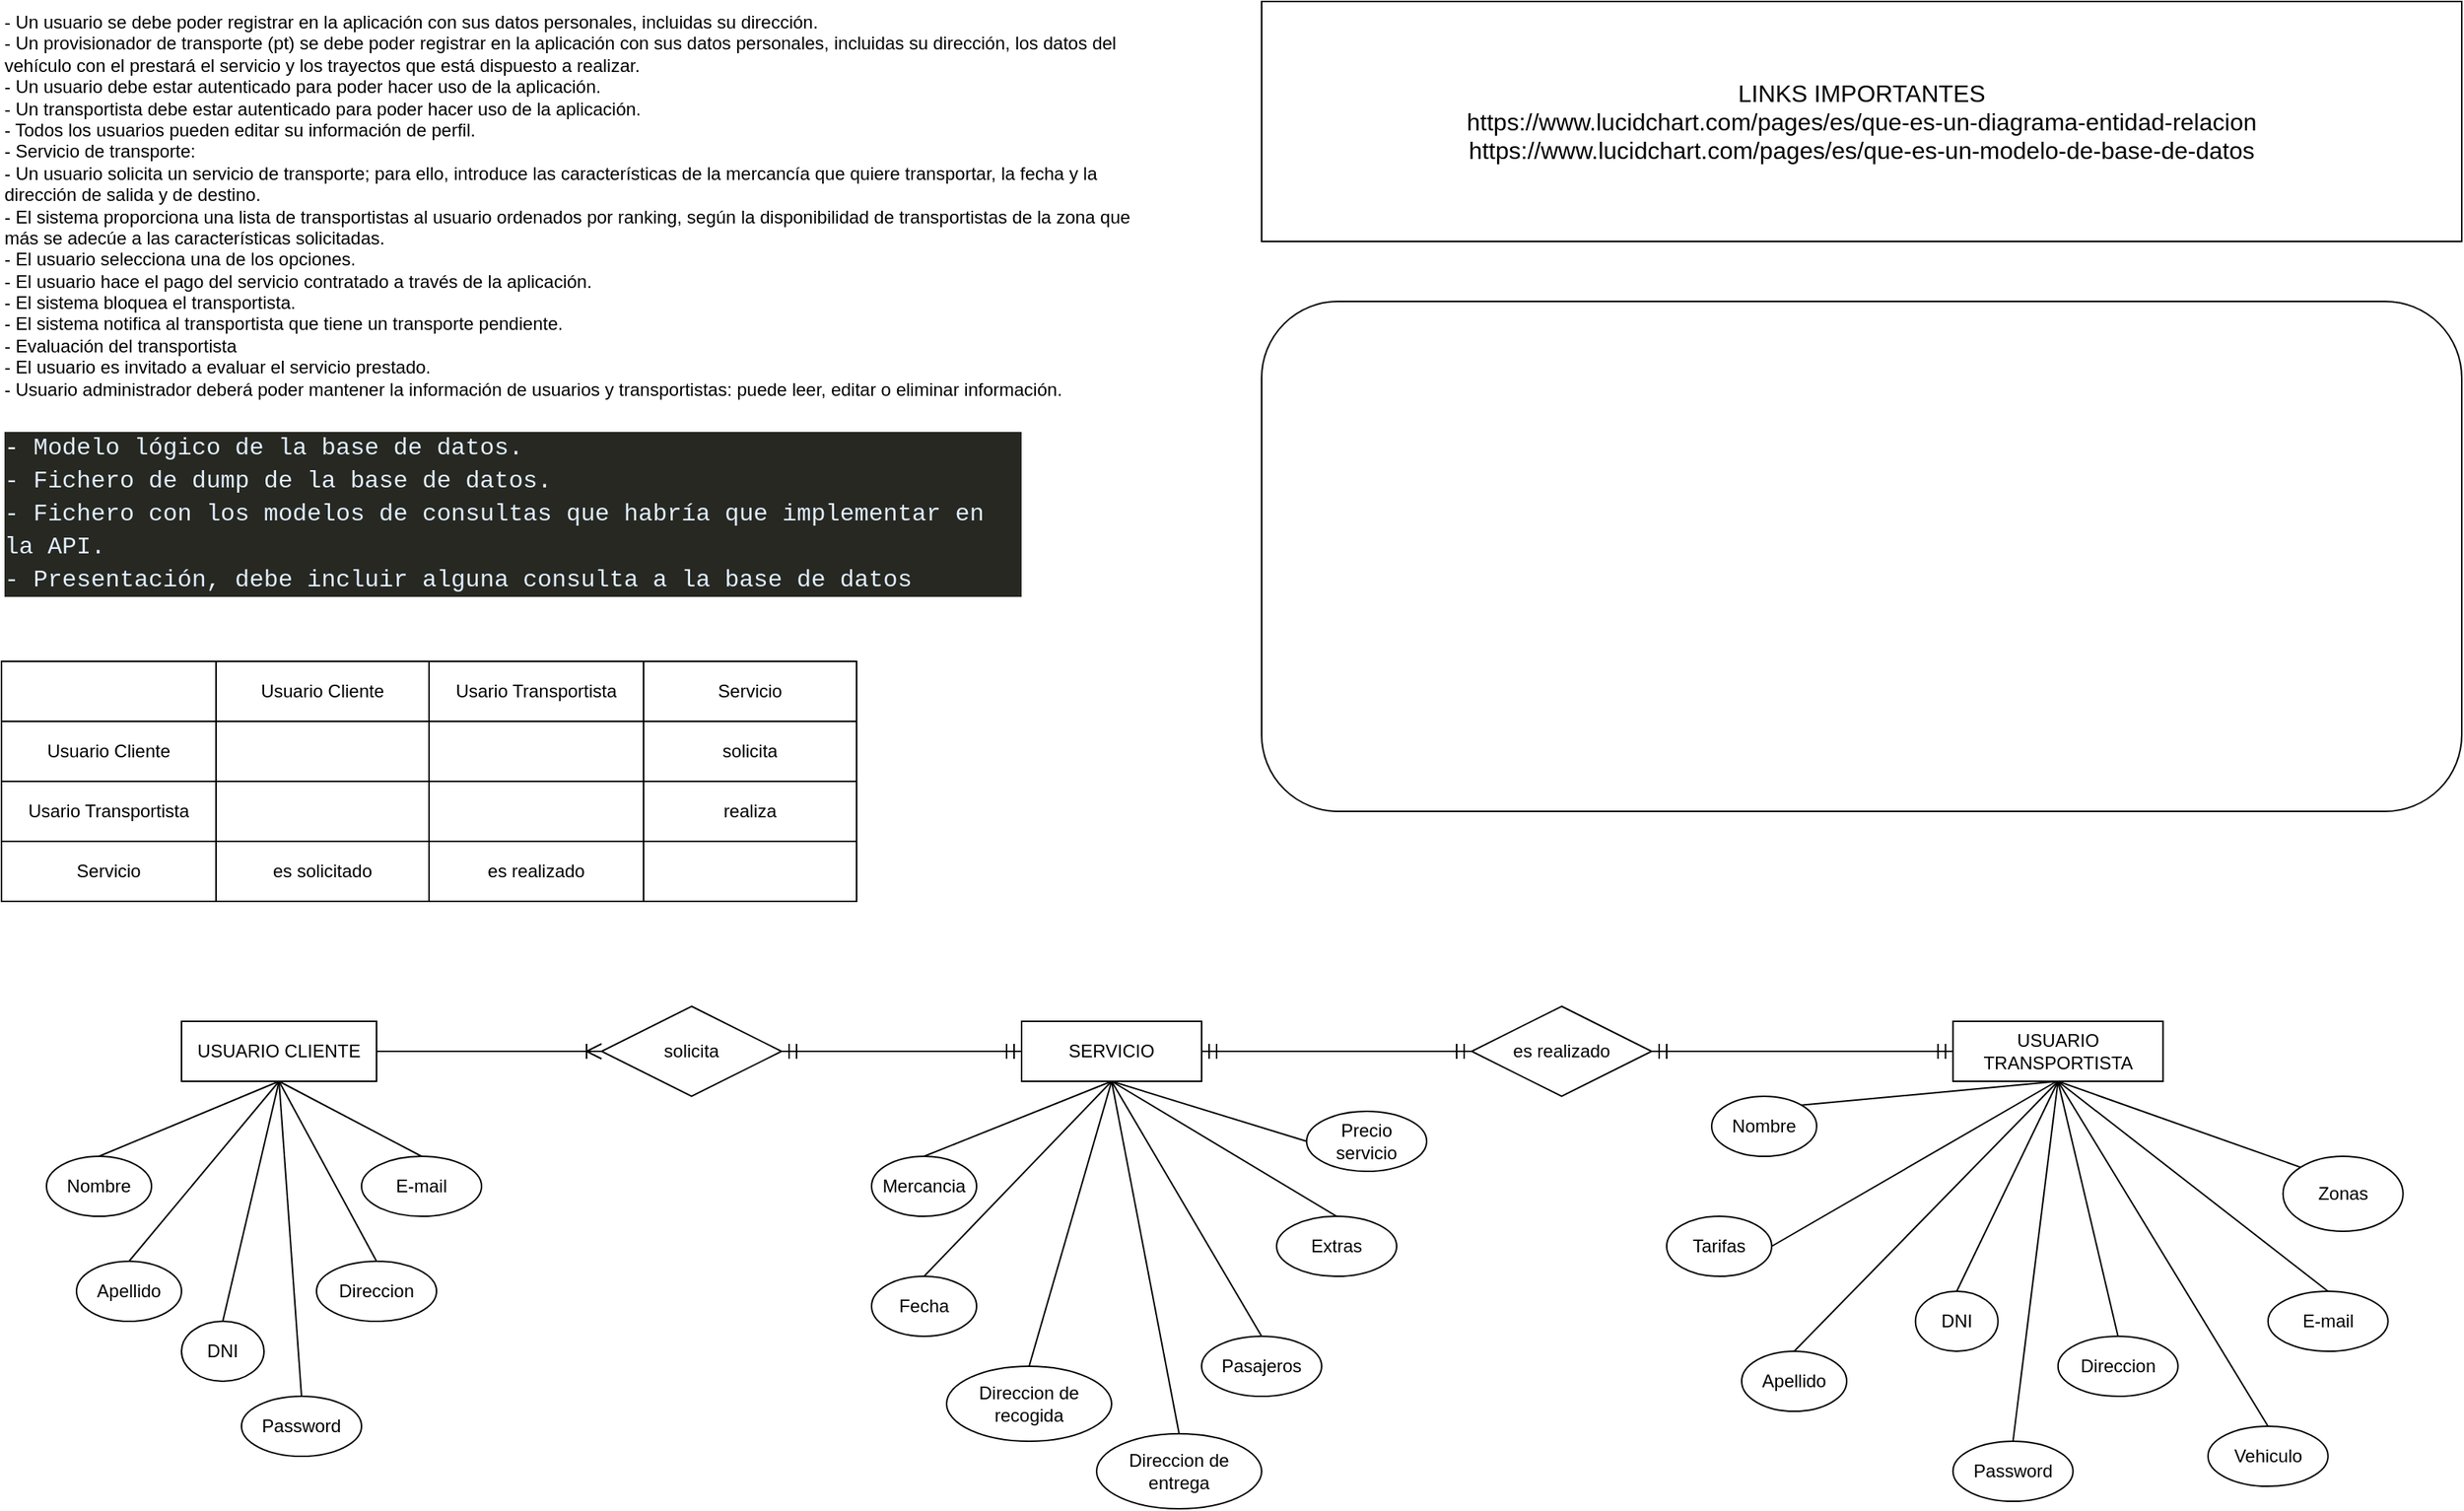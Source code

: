 <mxfile version="22.1.18" type="github">
  <diagram id="R2lEEEUBdFMjLlhIrx00" name="Page-1">
    <mxGraphModel dx="2060" dy="1155" grid="1" gridSize="10" guides="1" tooltips="1" connect="1" arrows="1" fold="1" page="1" pageScale="1" pageWidth="850" pageHeight="1100" math="0" shadow="0" extFonts="Permanent Marker^https://fonts.googleapis.com/css?family=Permanent+Marker">
      <root>
        <mxCell id="0" />
        <mxCell id="1" parent="0" />
        <mxCell id="XYO_S3u_A2tb_Ycb6_oL-1" value="- Un usuario se debe poder registrar en la aplicación con sus datos personales, incluidas su dirección. &#xa;- Un provisionador de transporte (pt) se debe poder registrar en la aplicación con sus datos personales, incluidas su dirección, los datos del vehículo con el prestará el servicio y los trayectos que está dispuesto a realizar. &#xa;- Un usuario debe estar autenticado para poder hacer uso de la aplicación. &#xa;- Un transportista debe estar autenticado para poder hacer uso de la aplicación. &#xa;- Todos los usuarios pueden editar su información de perfil. &#xa;- Servicio de transporte: &#xa;  - Un usuario solicita un servicio de transporte; para ello, introduce las características de la mercancía que quiere transportar, la fecha y la dirección de salida y de destino. &#xa;  - El sistema proporciona una lista de transportistas al usuario ordenados por ranking, según la disponibilidad de transportistas de la zona que más se adecúe a las características solicitadas. &#xa;  - El usuario selecciona una de los opciones. &#xa;  - El usuario hace el pago del servicio contratado a través de la aplicación. &#xa;  - El sistema bloquea el transportista. &#xa;  - El sistema notifica al transportista que tiene un transporte pendiente. &#xa;- Evaluación del transportista &#xa;  - El usuario es invitado a evaluar el servicio prestado. &#xa;- Usuario administrador deberá poder mantener la información de usuarios y transportistas: puede leer, editar o eliminar información." style="text;whiteSpace=wrap;html=1;" parent="1" vertex="1">
          <mxGeometry x="40" y="40" width="760" height="280" as="geometry" />
        </mxCell>
        <mxCell id="XYO_S3u_A2tb_Ycb6_oL-2" value="&lt;div style=&quot;color: rgb(255, 255, 255); background-color: rgb(39, 40, 34); font-family: Consolas, &amp;quot;Courier New&amp;quot;, monospace; font-weight: normal; font-size: 16px; line-height: 22px;&quot;&gt;&lt;div style=&quot;border-color: var(--border-color);&quot;&gt;-&lt;span style=&quot;border-color: var(--border-color);&quot;&gt;&amp;nbsp;&lt;/span&gt;&lt;span style=&quot;border-color: var(--border-color); color: rgb(225, 239, 255);&quot;&gt;Modelo lógico de la base de datos.&lt;/span&gt;&lt;/div&gt;&lt;div style=&quot;border-color: var(--border-color);&quot;&gt;&lt;span style=&quot;border-color: var(--border-color); color: rgb(225, 239, 255);&quot;&gt;-&lt;/span&gt;&lt;span style=&quot;border-color: var(--border-color);&quot;&gt;&amp;nbsp;&lt;/span&gt;&lt;span style=&quot;border-color: var(--border-color); color: rgb(225, 239, 255);&quot;&gt;Fichero de dump de la base de datos.&lt;/span&gt;&lt;/div&gt;&lt;div style=&quot;border-color: var(--border-color);&quot;&gt;&lt;span style=&quot;border-color: var(--border-color); color: rgb(225, 239, 255);&quot;&gt;-&lt;/span&gt;&lt;span style=&quot;border-color: var(--border-color);&quot;&gt;&amp;nbsp;&lt;/span&gt;&lt;span style=&quot;border-color: var(--border-color); color: rgb(225, 239, 255);&quot;&gt;Fichero con los modelos de consultas que habría que implementar en la API.&lt;/span&gt;&lt;/div&gt;&lt;div style=&quot;border-color: var(--border-color);&quot;&gt;&lt;span style=&quot;border-color: var(--border-color); color: rgb(225, 239, 255);&quot;&gt;-&lt;/span&gt;&lt;span style=&quot;border-color: var(--border-color);&quot;&gt;&amp;nbsp;&lt;/span&gt;&lt;span style=&quot;border-color: var(--border-color); color: rgb(225, 239, 255);&quot;&gt;Presentación, debe incluir alguna consulta a la base de datos&lt;/span&gt;&lt;/div&gt;&lt;/div&gt;" style="text;whiteSpace=wrap;html=1;" parent="1" vertex="1">
          <mxGeometry x="40" y="320" width="680" height="100" as="geometry" />
        </mxCell>
        <mxCell id="AyDjndvUcT2t_tg9O84d-157" value="" style="shape=table;startSize=0;container=1;collapsible=0;childLayout=tableLayout;" parent="1" vertex="1">
          <mxGeometry x="40" y="480" width="570" height="160" as="geometry" />
        </mxCell>
        <mxCell id="AyDjndvUcT2t_tg9O84d-158" value="" style="shape=tableRow;horizontal=0;startSize=0;swimlaneHead=0;swimlaneBody=0;strokeColor=inherit;top=0;left=0;bottom=0;right=0;collapsible=0;dropTarget=0;fillColor=none;points=[[0,0.5],[1,0.5]];portConstraint=eastwest;" parent="AyDjndvUcT2t_tg9O84d-157" vertex="1">
          <mxGeometry width="570" height="40" as="geometry" />
        </mxCell>
        <mxCell id="AyDjndvUcT2t_tg9O84d-159" value="" style="shape=partialRectangle;html=1;whiteSpace=wrap;connectable=0;strokeColor=inherit;overflow=hidden;fillColor=none;top=0;left=0;bottom=0;right=0;pointerEvents=1;" parent="AyDjndvUcT2t_tg9O84d-158" vertex="1">
          <mxGeometry width="143" height="40" as="geometry">
            <mxRectangle width="143" height="40" as="alternateBounds" />
          </mxGeometry>
        </mxCell>
        <mxCell id="AyDjndvUcT2t_tg9O84d-160" value="Usuario Cliente" style="shape=partialRectangle;html=1;whiteSpace=wrap;connectable=0;strokeColor=inherit;overflow=hidden;fillColor=none;top=0;left=0;bottom=0;right=0;pointerEvents=1;" parent="AyDjndvUcT2t_tg9O84d-158" vertex="1">
          <mxGeometry x="143" width="142" height="40" as="geometry">
            <mxRectangle width="142" height="40" as="alternateBounds" />
          </mxGeometry>
        </mxCell>
        <mxCell id="AyDjndvUcT2t_tg9O84d-161" value="Usario Transportista" style="shape=partialRectangle;html=1;whiteSpace=wrap;connectable=0;strokeColor=inherit;overflow=hidden;fillColor=none;top=0;left=0;bottom=0;right=0;pointerEvents=1;" parent="AyDjndvUcT2t_tg9O84d-158" vertex="1">
          <mxGeometry x="285" width="143" height="40" as="geometry">
            <mxRectangle width="143" height="40" as="alternateBounds" />
          </mxGeometry>
        </mxCell>
        <mxCell id="AyDjndvUcT2t_tg9O84d-162" value="Servicio" style="shape=partialRectangle;html=1;whiteSpace=wrap;connectable=0;strokeColor=inherit;overflow=hidden;fillColor=none;top=0;left=0;bottom=0;right=0;pointerEvents=1;" parent="AyDjndvUcT2t_tg9O84d-158" vertex="1">
          <mxGeometry x="428" width="142" height="40" as="geometry">
            <mxRectangle width="142" height="40" as="alternateBounds" />
          </mxGeometry>
        </mxCell>
        <mxCell id="AyDjndvUcT2t_tg9O84d-163" value="" style="shape=tableRow;horizontal=0;startSize=0;swimlaneHead=0;swimlaneBody=0;strokeColor=inherit;top=0;left=0;bottom=0;right=0;collapsible=0;dropTarget=0;fillColor=none;points=[[0,0.5],[1,0.5]];portConstraint=eastwest;" parent="AyDjndvUcT2t_tg9O84d-157" vertex="1">
          <mxGeometry y="40" width="570" height="40" as="geometry" />
        </mxCell>
        <mxCell id="AyDjndvUcT2t_tg9O84d-164" value="Usuario Cliente" style="shape=partialRectangle;html=1;whiteSpace=wrap;connectable=0;strokeColor=inherit;overflow=hidden;fillColor=none;top=0;left=0;bottom=0;right=0;pointerEvents=1;" parent="AyDjndvUcT2t_tg9O84d-163" vertex="1">
          <mxGeometry width="143" height="40" as="geometry">
            <mxRectangle width="143" height="40" as="alternateBounds" />
          </mxGeometry>
        </mxCell>
        <mxCell id="AyDjndvUcT2t_tg9O84d-165" value="" style="shape=partialRectangle;html=1;whiteSpace=wrap;connectable=0;strokeColor=inherit;overflow=hidden;fillColor=none;top=0;left=0;bottom=0;right=0;pointerEvents=1;" parent="AyDjndvUcT2t_tg9O84d-163" vertex="1">
          <mxGeometry x="143" width="142" height="40" as="geometry">
            <mxRectangle width="142" height="40" as="alternateBounds" />
          </mxGeometry>
        </mxCell>
        <mxCell id="AyDjndvUcT2t_tg9O84d-166" value="" style="shape=partialRectangle;html=1;whiteSpace=wrap;connectable=0;strokeColor=inherit;overflow=hidden;fillColor=none;top=0;left=0;bottom=0;right=0;pointerEvents=1;" parent="AyDjndvUcT2t_tg9O84d-163" vertex="1">
          <mxGeometry x="285" width="143" height="40" as="geometry">
            <mxRectangle width="143" height="40" as="alternateBounds" />
          </mxGeometry>
        </mxCell>
        <mxCell id="AyDjndvUcT2t_tg9O84d-167" value="solicita" style="shape=partialRectangle;html=1;whiteSpace=wrap;connectable=0;strokeColor=inherit;overflow=hidden;fillColor=none;top=0;left=0;bottom=0;right=0;pointerEvents=1;" parent="AyDjndvUcT2t_tg9O84d-163" vertex="1">
          <mxGeometry x="428" width="142" height="40" as="geometry">
            <mxRectangle width="142" height="40" as="alternateBounds" />
          </mxGeometry>
        </mxCell>
        <mxCell id="AyDjndvUcT2t_tg9O84d-168" value="" style="shape=tableRow;horizontal=0;startSize=0;swimlaneHead=0;swimlaneBody=0;strokeColor=inherit;top=0;left=0;bottom=0;right=0;collapsible=0;dropTarget=0;fillColor=none;points=[[0,0.5],[1,0.5]];portConstraint=eastwest;" parent="AyDjndvUcT2t_tg9O84d-157" vertex="1">
          <mxGeometry y="80" width="570" height="40" as="geometry" />
        </mxCell>
        <mxCell id="AyDjndvUcT2t_tg9O84d-169" value="Usario Transportista" style="shape=partialRectangle;html=1;whiteSpace=wrap;connectable=0;strokeColor=inherit;overflow=hidden;fillColor=none;top=0;left=0;bottom=0;right=0;pointerEvents=1;" parent="AyDjndvUcT2t_tg9O84d-168" vertex="1">
          <mxGeometry width="143" height="40" as="geometry">
            <mxRectangle width="143" height="40" as="alternateBounds" />
          </mxGeometry>
        </mxCell>
        <mxCell id="AyDjndvUcT2t_tg9O84d-170" value="" style="shape=partialRectangle;html=1;whiteSpace=wrap;connectable=0;strokeColor=inherit;overflow=hidden;fillColor=none;top=0;left=0;bottom=0;right=0;pointerEvents=1;" parent="AyDjndvUcT2t_tg9O84d-168" vertex="1">
          <mxGeometry x="143" width="142" height="40" as="geometry">
            <mxRectangle width="142" height="40" as="alternateBounds" />
          </mxGeometry>
        </mxCell>
        <mxCell id="AyDjndvUcT2t_tg9O84d-171" value="" style="shape=partialRectangle;html=1;whiteSpace=wrap;connectable=0;strokeColor=inherit;overflow=hidden;fillColor=none;top=0;left=0;bottom=0;right=0;pointerEvents=1;" parent="AyDjndvUcT2t_tg9O84d-168" vertex="1">
          <mxGeometry x="285" width="143" height="40" as="geometry">
            <mxRectangle width="143" height="40" as="alternateBounds" />
          </mxGeometry>
        </mxCell>
        <mxCell id="AyDjndvUcT2t_tg9O84d-172" value="realiza" style="shape=partialRectangle;html=1;whiteSpace=wrap;connectable=0;strokeColor=inherit;overflow=hidden;fillColor=none;top=0;left=0;bottom=0;right=0;pointerEvents=1;" parent="AyDjndvUcT2t_tg9O84d-168" vertex="1">
          <mxGeometry x="428" width="142" height="40" as="geometry">
            <mxRectangle width="142" height="40" as="alternateBounds" />
          </mxGeometry>
        </mxCell>
        <mxCell id="AyDjndvUcT2t_tg9O84d-173" value="" style="shape=tableRow;horizontal=0;startSize=0;swimlaneHead=0;swimlaneBody=0;strokeColor=inherit;top=0;left=0;bottom=0;right=0;collapsible=0;dropTarget=0;fillColor=none;points=[[0,0.5],[1,0.5]];portConstraint=eastwest;" parent="AyDjndvUcT2t_tg9O84d-157" vertex="1">
          <mxGeometry y="120" width="570" height="40" as="geometry" />
        </mxCell>
        <mxCell id="AyDjndvUcT2t_tg9O84d-174" value="Servicio" style="shape=partialRectangle;html=1;whiteSpace=wrap;connectable=0;strokeColor=inherit;overflow=hidden;fillColor=none;top=0;left=0;bottom=0;right=0;pointerEvents=1;" parent="AyDjndvUcT2t_tg9O84d-173" vertex="1">
          <mxGeometry width="143" height="40" as="geometry">
            <mxRectangle width="143" height="40" as="alternateBounds" />
          </mxGeometry>
        </mxCell>
        <mxCell id="AyDjndvUcT2t_tg9O84d-175" value="es solicitado" style="shape=partialRectangle;html=1;whiteSpace=wrap;connectable=0;strokeColor=inherit;overflow=hidden;fillColor=none;top=0;left=0;bottom=0;right=0;pointerEvents=1;" parent="AyDjndvUcT2t_tg9O84d-173" vertex="1">
          <mxGeometry x="143" width="142" height="40" as="geometry">
            <mxRectangle width="142" height="40" as="alternateBounds" />
          </mxGeometry>
        </mxCell>
        <mxCell id="AyDjndvUcT2t_tg9O84d-176" value="es realizado" style="shape=partialRectangle;html=1;whiteSpace=wrap;connectable=0;strokeColor=inherit;overflow=hidden;fillColor=none;top=0;left=0;bottom=0;right=0;pointerEvents=1;" parent="AyDjndvUcT2t_tg9O84d-173" vertex="1">
          <mxGeometry x="285" width="143" height="40" as="geometry">
            <mxRectangle width="143" height="40" as="alternateBounds" />
          </mxGeometry>
        </mxCell>
        <mxCell id="AyDjndvUcT2t_tg9O84d-177" value="" style="shape=partialRectangle;html=1;whiteSpace=wrap;connectable=0;strokeColor=inherit;overflow=hidden;fillColor=none;top=0;left=0;bottom=0;right=0;pointerEvents=1;" parent="AyDjndvUcT2t_tg9O84d-173" vertex="1">
          <mxGeometry x="428" width="142" height="40" as="geometry">
            <mxRectangle width="142" height="40" as="alternateBounds" />
          </mxGeometry>
        </mxCell>
        <mxCell id="AyDjndvUcT2t_tg9O84d-178" value="USUARIO CLIENTE" style="whiteSpace=wrap;html=1;align=center;" parent="1" vertex="1">
          <mxGeometry x="160" y="720" width="130" height="40" as="geometry" />
        </mxCell>
        <mxCell id="AyDjndvUcT2t_tg9O84d-179" value="USUARIO TRANSPORTISTA" style="whiteSpace=wrap;html=1;align=center;" parent="1" vertex="1">
          <mxGeometry x="1340.86" y="720" width="140" height="40" as="geometry" />
        </mxCell>
        <mxCell id="AyDjndvUcT2t_tg9O84d-180" value="SERVICIO" style="whiteSpace=wrap;html=1;align=center;" parent="1" vertex="1">
          <mxGeometry x="720" y="720" width="120" height="40" as="geometry" />
        </mxCell>
        <mxCell id="AyDjndvUcT2t_tg9O84d-182" value="solicita" style="shape=rhombus;perimeter=rhombusPerimeter;whiteSpace=wrap;html=1;align=center;" parent="1" vertex="1">
          <mxGeometry x="440" y="710" width="120" height="60" as="geometry" />
        </mxCell>
        <mxCell id="AyDjndvUcT2t_tg9O84d-185" value="es realizado" style="shape=rhombus;perimeter=rhombusPerimeter;whiteSpace=wrap;html=1;align=center;" parent="1" vertex="1">
          <mxGeometry x="1020" y="710" width="120" height="60" as="geometry" />
        </mxCell>
        <mxCell id="AyDjndvUcT2t_tg9O84d-188" value="Nombre" style="ellipse;whiteSpace=wrap;html=1;align=center;" parent="1" vertex="1">
          <mxGeometry x="70" y="810" width="70" height="40" as="geometry" />
        </mxCell>
        <mxCell id="AyDjndvUcT2t_tg9O84d-189" value="Apellido" style="ellipse;whiteSpace=wrap;html=1;align=center;" parent="1" vertex="1">
          <mxGeometry x="90" y="880" width="70" height="40" as="geometry" />
        </mxCell>
        <mxCell id="AyDjndvUcT2t_tg9O84d-190" value="DNI" style="ellipse;whiteSpace=wrap;html=1;align=center;" parent="1" vertex="1">
          <mxGeometry x="160" y="920" width="55" height="40" as="geometry" />
        </mxCell>
        <mxCell id="Nog-_Bnt_2nCAP1aoFjM-1" value="" style="endArrow=none;html=1;rounded=0;fontSize=12;startSize=8;endSize=8;curved=1;entryX=0.5;entryY=1;entryDx=0;entryDy=0;exitX=0.5;exitY=0;exitDx=0;exitDy=0;" parent="1" source="AyDjndvUcT2t_tg9O84d-189" target="AyDjndvUcT2t_tg9O84d-178" edge="1">
          <mxGeometry width="50" height="50" relative="1" as="geometry">
            <mxPoint x="225" y="920" as="sourcePoint" />
            <mxPoint x="270" y="1090" as="targetPoint" />
          </mxGeometry>
        </mxCell>
        <mxCell id="Nog-_Bnt_2nCAP1aoFjM-2" value="" style="endArrow=none;html=1;rounded=0;fontSize=12;startSize=8;endSize=8;curved=1;entryX=0.5;entryY=1;entryDx=0;entryDy=0;exitX=0.5;exitY=0;exitDx=0;exitDy=0;" parent="1" source="AyDjndvUcT2t_tg9O84d-188" target="AyDjndvUcT2t_tg9O84d-178" edge="1">
          <mxGeometry width="50" height="50" relative="1" as="geometry">
            <mxPoint x="160" y="840" as="sourcePoint" />
            <mxPoint x="210" y="790" as="targetPoint" />
          </mxGeometry>
        </mxCell>
        <mxCell id="Nog-_Bnt_2nCAP1aoFjM-3" value="" style="endArrow=none;html=1;rounded=0;fontSize=12;startSize=8;endSize=8;curved=1;entryX=0.5;entryY=0;entryDx=0;entryDy=0;exitX=0.5;exitY=1;exitDx=0;exitDy=0;" parent="1" source="AyDjndvUcT2t_tg9O84d-178" target="AyDjndvUcT2t_tg9O84d-190" edge="1">
          <mxGeometry width="50" height="50" relative="1" as="geometry">
            <mxPoint x="190" y="740" as="sourcePoint" />
            <mxPoint x="240" y="690" as="targetPoint" />
          </mxGeometry>
        </mxCell>
        <mxCell id="Nog-_Bnt_2nCAP1aoFjM-5" value="" style="edgeStyle=entityRelationEdgeStyle;fontSize=12;html=1;endArrow=ERoneToMany;rounded=0;startSize=8;endSize=8;curved=1;exitX=1;exitY=0.5;exitDx=0;exitDy=0;entryX=0;entryY=0.5;entryDx=0;entryDy=0;" parent="1" source="AyDjndvUcT2t_tg9O84d-178" target="AyDjndvUcT2t_tg9O84d-182" edge="1">
          <mxGeometry width="100" height="100" relative="1" as="geometry">
            <mxPoint x="300" y="880" as="sourcePoint" />
            <mxPoint x="400" y="780" as="targetPoint" />
            <Array as="points">
              <mxPoint x="400" y="740" />
            </Array>
          </mxGeometry>
        </mxCell>
        <mxCell id="Nog-_Bnt_2nCAP1aoFjM-6" value="" style="edgeStyle=entityRelationEdgeStyle;fontSize=12;html=1;endArrow=ERmandOne;startArrow=ERmandOne;rounded=0;startSize=8;endSize=8;curved=1;exitX=1;exitY=0.5;exitDx=0;exitDy=0;entryX=0;entryY=0.5;entryDx=0;entryDy=0;" parent="1" source="AyDjndvUcT2t_tg9O84d-182" target="AyDjndvUcT2t_tg9O84d-180" edge="1">
          <mxGeometry width="100" height="100" relative="1" as="geometry">
            <mxPoint x="650" y="870" as="sourcePoint" />
            <mxPoint x="750" y="770" as="targetPoint" />
          </mxGeometry>
        </mxCell>
        <mxCell id="Nog-_Bnt_2nCAP1aoFjM-8" value="" style="edgeStyle=entityRelationEdgeStyle;fontSize=12;html=1;endArrow=ERmandOne;startArrow=ERmandOne;rounded=0;startSize=8;endSize=8;curved=1;entryX=0;entryY=0.5;entryDx=0;entryDy=0;exitX=1;exitY=0.5;exitDx=0;exitDy=0;" parent="1" source="AyDjndvUcT2t_tg9O84d-185" target="AyDjndvUcT2t_tg9O84d-179" edge="1">
          <mxGeometry width="100" height="100" relative="1" as="geometry">
            <mxPoint x="1010" y="880" as="sourcePoint" />
            <mxPoint x="1200" y="770" as="targetPoint" />
          </mxGeometry>
        </mxCell>
        <mxCell id="Nog-_Bnt_2nCAP1aoFjM-9" value="" style="edgeStyle=entityRelationEdgeStyle;fontSize=12;html=1;endArrow=ERmandOne;startArrow=ERmandOne;rounded=0;startSize=8;endSize=8;curved=1;exitX=1;exitY=0.5;exitDx=0;exitDy=0;entryX=0;entryY=0.5;entryDx=0;entryDy=0;" parent="1" source="AyDjndvUcT2t_tg9O84d-180" target="AyDjndvUcT2t_tg9O84d-185" edge="1">
          <mxGeometry width="100" height="100" relative="1" as="geometry">
            <mxPoint x="1000" y="990" as="sourcePoint" />
            <mxPoint x="1100" y="890" as="targetPoint" />
          </mxGeometry>
        </mxCell>
        <mxCell id="Nog-_Bnt_2nCAP1aoFjM-10" value="Password" style="ellipse;whiteSpace=wrap;html=1;align=center;" parent="1" vertex="1">
          <mxGeometry x="200" y="970" width="80" height="40" as="geometry" />
        </mxCell>
        <mxCell id="Nog-_Bnt_2nCAP1aoFjM-11" value="" style="endArrow=none;html=1;rounded=0;fontSize=12;startSize=8;endSize=8;curved=1;entryX=0.5;entryY=0;entryDx=0;entryDy=0;exitX=0.5;exitY=1;exitDx=0;exitDy=0;" parent="1" source="AyDjndvUcT2t_tg9O84d-178" target="Nog-_Bnt_2nCAP1aoFjM-10" edge="1">
          <mxGeometry relative="1" as="geometry">
            <mxPoint x="240" y="770" as="sourcePoint" />
            <mxPoint x="370" y="870" as="targetPoint" />
          </mxGeometry>
        </mxCell>
        <mxCell id="Nog-_Bnt_2nCAP1aoFjM-12" value="Direccion" style="ellipse;whiteSpace=wrap;html=1;align=center;" parent="1" vertex="1">
          <mxGeometry x="250" y="880" width="80" height="40" as="geometry" />
        </mxCell>
        <mxCell id="Nog-_Bnt_2nCAP1aoFjM-13" value="" style="endArrow=none;html=1;rounded=0;fontSize=12;startSize=8;endSize=8;curved=1;entryX=0.5;entryY=0;entryDx=0;entryDy=0;exitX=0.5;exitY=1;exitDx=0;exitDy=0;" parent="1" source="AyDjndvUcT2t_tg9O84d-178" target="Nog-_Bnt_2nCAP1aoFjM-12" edge="1">
          <mxGeometry relative="1" as="geometry">
            <mxPoint x="260" y="860" as="sourcePoint" />
            <mxPoint x="350" y="870" as="targetPoint" />
          </mxGeometry>
        </mxCell>
        <mxCell id="Nog-_Bnt_2nCAP1aoFjM-14" value="E-mail" style="ellipse;whiteSpace=wrap;html=1;align=center;" parent="1" vertex="1">
          <mxGeometry x="280" y="810" width="80" height="40" as="geometry" />
        </mxCell>
        <mxCell id="Nog-_Bnt_2nCAP1aoFjM-15" value="" style="endArrow=none;html=1;rounded=0;fontSize=12;startSize=8;endSize=8;curved=1;entryX=0.5;entryY=0;entryDx=0;entryDy=0;exitX=0.5;exitY=1;exitDx=0;exitDy=0;" parent="1" source="AyDjndvUcT2t_tg9O84d-178" target="Nog-_Bnt_2nCAP1aoFjM-14" edge="1">
          <mxGeometry relative="1" as="geometry">
            <mxPoint x="190" y="840" as="sourcePoint" />
            <mxPoint x="350" y="840" as="targetPoint" />
          </mxGeometry>
        </mxCell>
        <mxCell id="Nog-_Bnt_2nCAP1aoFjM-17" value="Apellido" style="ellipse;whiteSpace=wrap;html=1;align=center;" parent="1" vertex="1">
          <mxGeometry x="1200" y="940" width="70" height="40" as="geometry" />
        </mxCell>
        <mxCell id="Nog-_Bnt_2nCAP1aoFjM-18" value="DNI" style="ellipse;whiteSpace=wrap;html=1;align=center;" parent="1" vertex="1">
          <mxGeometry x="1315.86" y="900" width="55" height="40" as="geometry" />
        </mxCell>
        <mxCell id="Nog-_Bnt_2nCAP1aoFjM-19" value="" style="endArrow=none;html=1;rounded=0;fontSize=12;startSize=8;endSize=8;curved=1;entryX=0.5;entryY=1;entryDx=0;entryDy=0;exitX=0.5;exitY=0;exitDx=0;exitDy=0;" parent="1" source="Nog-_Bnt_2nCAP1aoFjM-17" target="AyDjndvUcT2t_tg9O84d-179" edge="1">
          <mxGeometry width="50" height="50" relative="1" as="geometry">
            <mxPoint x="1315" y="920" as="sourcePoint" />
            <mxPoint x="1315" y="760" as="targetPoint" />
          </mxGeometry>
        </mxCell>
        <mxCell id="Nog-_Bnt_2nCAP1aoFjM-20" value="" style="endArrow=none;html=1;rounded=0;fontSize=12;startSize=8;endSize=8;curved=1;entryX=0.5;entryY=1;entryDx=0;entryDy=0;exitX=1;exitY=0;exitDx=0;exitDy=0;" parent="1" source="Nog-_Bnt_2nCAP1aoFjM-16" target="AyDjndvUcT2t_tg9O84d-179" edge="1">
          <mxGeometry width="50" height="50" relative="1" as="geometry">
            <mxPoint x="1269.998" y="835.517" as="sourcePoint" />
            <mxPoint x="1405.86" y="760" as="targetPoint" />
          </mxGeometry>
        </mxCell>
        <mxCell id="Nog-_Bnt_2nCAP1aoFjM-21" value="" style="endArrow=none;html=1;rounded=0;fontSize=12;startSize=8;endSize=8;curved=1;entryX=0.5;entryY=0;entryDx=0;entryDy=0;exitX=0.5;exitY=1;exitDx=0;exitDy=0;" parent="1" source="AyDjndvUcT2t_tg9O84d-179" target="Nog-_Bnt_2nCAP1aoFjM-18" edge="1">
          <mxGeometry width="50" height="50" relative="1" as="geometry">
            <mxPoint x="1405.86" y="760" as="sourcePoint" />
            <mxPoint x="1420.86" y="690" as="targetPoint" />
          </mxGeometry>
        </mxCell>
        <mxCell id="Nog-_Bnt_2nCAP1aoFjM-22" value="Password" style="ellipse;whiteSpace=wrap;html=1;align=center;" parent="1" vertex="1">
          <mxGeometry x="1340.86" y="1000" width="80" height="40" as="geometry" />
        </mxCell>
        <mxCell id="Nog-_Bnt_2nCAP1aoFjM-23" value="" style="endArrow=none;html=1;rounded=0;fontSize=12;startSize=8;endSize=8;curved=1;entryX=0.5;entryY=0;entryDx=0;entryDy=0;exitX=0.5;exitY=1;exitDx=0;exitDy=0;" parent="1" source="AyDjndvUcT2t_tg9O84d-179" target="Nog-_Bnt_2nCAP1aoFjM-22" edge="1">
          <mxGeometry relative="1" as="geometry">
            <mxPoint x="1405.86" y="760" as="sourcePoint" />
            <mxPoint x="1550.86" y="870" as="targetPoint" />
          </mxGeometry>
        </mxCell>
        <mxCell id="Nog-_Bnt_2nCAP1aoFjM-24" value="Direccion" style="ellipse;whiteSpace=wrap;html=1;align=center;" parent="1" vertex="1">
          <mxGeometry x="1410.86" y="930" width="80" height="40" as="geometry" />
        </mxCell>
        <mxCell id="Nog-_Bnt_2nCAP1aoFjM-25" value="" style="endArrow=none;html=1;rounded=0;fontSize=12;startSize=8;endSize=8;curved=1;entryX=0.5;entryY=0;entryDx=0;entryDy=0;exitX=0.5;exitY=1;exitDx=0;exitDy=0;" parent="1" source="AyDjndvUcT2t_tg9O84d-179" target="Nog-_Bnt_2nCAP1aoFjM-24" edge="1">
          <mxGeometry relative="1" as="geometry">
            <mxPoint x="1405.86" y="760" as="sourcePoint" />
            <mxPoint x="1530.86" y="870" as="targetPoint" />
          </mxGeometry>
        </mxCell>
        <mxCell id="Nog-_Bnt_2nCAP1aoFjM-26" value="E-mail" style="ellipse;whiteSpace=wrap;html=1;align=center;" parent="1" vertex="1">
          <mxGeometry x="1550.86" y="900" width="80" height="40" as="geometry" />
        </mxCell>
        <mxCell id="Nog-_Bnt_2nCAP1aoFjM-27" value="" style="endArrow=none;html=1;rounded=0;fontSize=12;startSize=8;endSize=8;curved=1;entryX=0.5;entryY=0;entryDx=0;entryDy=0;exitX=0.5;exitY=1;exitDx=0;exitDy=0;" parent="1" source="AyDjndvUcT2t_tg9O84d-179" target="Nog-_Bnt_2nCAP1aoFjM-26" edge="1">
          <mxGeometry relative="1" as="geometry">
            <mxPoint x="1405.86" y="760" as="sourcePoint" />
            <mxPoint x="1530.86" y="840" as="targetPoint" />
          </mxGeometry>
        </mxCell>
        <mxCell id="Nog-_Bnt_2nCAP1aoFjM-28" value="Vehiculo" style="ellipse;whiteSpace=wrap;html=1;align=center;" parent="1" vertex="1">
          <mxGeometry x="1510.86" y="990" width="80" height="40" as="geometry" />
        </mxCell>
        <mxCell id="Nog-_Bnt_2nCAP1aoFjM-29" value="" style="endArrow=none;html=1;rounded=0;fontSize=12;startSize=8;endSize=8;curved=1;entryX=0.5;entryY=0;entryDx=0;entryDy=0;exitX=0.5;exitY=1;exitDx=0;exitDy=0;" parent="1" source="AyDjndvUcT2t_tg9O84d-179" target="Nog-_Bnt_2nCAP1aoFjM-28" edge="1">
          <mxGeometry relative="1" as="geometry">
            <mxPoint x="1350.86" y="740" as="sourcePoint" />
            <mxPoint x="1510.86" y="740" as="targetPoint" />
          </mxGeometry>
        </mxCell>
        <mxCell id="Nog-_Bnt_2nCAP1aoFjM-32" value="Zonas" style="ellipse;whiteSpace=wrap;html=1;align=center;" parent="1" vertex="1">
          <mxGeometry x="1560.86" y="810" width="80" height="50" as="geometry" />
        </mxCell>
        <mxCell id="Nog-_Bnt_2nCAP1aoFjM-33" value="" style="endArrow=none;html=1;rounded=0;fontSize=12;startSize=8;endSize=8;curved=1;entryX=0;entryY=0;entryDx=0;entryDy=0;exitX=0.5;exitY=1;exitDx=0;exitDy=0;" parent="1" source="AyDjndvUcT2t_tg9O84d-179" target="Nog-_Bnt_2nCAP1aoFjM-32" edge="1">
          <mxGeometry relative="1" as="geometry">
            <mxPoint x="1410.86" y="760" as="sourcePoint" />
            <mxPoint x="1520.86" y="880" as="targetPoint" />
          </mxGeometry>
        </mxCell>
        <mxCell id="Nog-_Bnt_2nCAP1aoFjM-35" value="Mercancia" style="ellipse;whiteSpace=wrap;html=1;align=center;" parent="1" vertex="1">
          <mxGeometry x="620" y="810" width="70" height="40" as="geometry" />
        </mxCell>
        <mxCell id="Nog-_Bnt_2nCAP1aoFjM-36" value="Fecha" style="ellipse;whiteSpace=wrap;html=1;align=center;" parent="1" vertex="1">
          <mxGeometry x="620" y="890" width="70" height="40" as="geometry" />
        </mxCell>
        <mxCell id="Nog-_Bnt_2nCAP1aoFjM-38" value="" style="endArrow=none;html=1;rounded=0;fontSize=12;startSize=8;endSize=8;curved=1;entryX=0.5;entryY=1;entryDx=0;entryDy=0;exitX=0.5;exitY=0;exitDx=0;exitDy=0;" parent="1" source="Nog-_Bnt_2nCAP1aoFjM-36" edge="1" target="AyDjndvUcT2t_tg9O84d-180">
          <mxGeometry width="50" height="50" relative="1" as="geometry">
            <mxPoint x="785" y="920" as="sourcePoint" />
            <mxPoint x="785" y="760" as="targetPoint" />
          </mxGeometry>
        </mxCell>
        <mxCell id="Nog-_Bnt_2nCAP1aoFjM-39" value="" style="endArrow=none;html=1;rounded=0;fontSize=12;startSize=8;endSize=8;curved=1;entryX=0.5;entryY=1;entryDx=0;entryDy=0;exitX=0.5;exitY=0;exitDx=0;exitDy=0;" parent="1" source="Nog-_Bnt_2nCAP1aoFjM-35" edge="1" target="AyDjndvUcT2t_tg9O84d-180">
          <mxGeometry width="50" height="50" relative="1" as="geometry">
            <mxPoint x="720" y="840" as="sourcePoint" />
            <mxPoint x="785" y="760" as="targetPoint" />
          </mxGeometry>
        </mxCell>
        <mxCell id="Nog-_Bnt_2nCAP1aoFjM-41" value="Direccion de recogida" style="ellipse;whiteSpace=wrap;html=1;align=center;" parent="1" vertex="1">
          <mxGeometry x="670" y="950" width="110" height="50" as="geometry" />
        </mxCell>
        <mxCell id="Nog-_Bnt_2nCAP1aoFjM-42" value="" style="endArrow=none;html=1;rounded=0;fontSize=12;startSize=8;endSize=8;curved=1;entryX=0.5;entryY=0;entryDx=0;entryDy=0;exitX=0.5;exitY=1;exitDx=0;exitDy=0;" parent="1" target="Nog-_Bnt_2nCAP1aoFjM-41" edge="1" source="AyDjndvUcT2t_tg9O84d-180">
          <mxGeometry relative="1" as="geometry">
            <mxPoint x="780" y="760" as="sourcePoint" />
            <mxPoint x="930" y="870" as="targetPoint" />
          </mxGeometry>
        </mxCell>
        <mxCell id="Nog-_Bnt_2nCAP1aoFjM-43" value="Direccion de entrega" style="ellipse;whiteSpace=wrap;html=1;align=center;" parent="1" vertex="1">
          <mxGeometry x="770" y="995" width="110" height="50" as="geometry" />
        </mxCell>
        <mxCell id="Nog-_Bnt_2nCAP1aoFjM-44" value="" style="endArrow=none;html=1;rounded=0;fontSize=12;startSize=8;endSize=8;curved=1;entryX=0.5;entryY=0;entryDx=0;entryDy=0;exitX=0.5;exitY=1;exitDx=0;exitDy=0;" parent="1" source="AyDjndvUcT2t_tg9O84d-180" target="Nog-_Bnt_2nCAP1aoFjM-43" edge="1">
          <mxGeometry relative="1" as="geometry">
            <mxPoint x="785" y="760" as="sourcePoint" />
            <mxPoint x="835" y="1000" as="targetPoint" />
          </mxGeometry>
        </mxCell>
        <mxCell id="Nog-_Bnt_2nCAP1aoFjM-45" value="Pasajeros" style="ellipse;whiteSpace=wrap;html=1;align=center;" parent="1" vertex="1">
          <mxGeometry x="840" y="930" width="80" height="40" as="geometry" />
        </mxCell>
        <mxCell id="Nog-_Bnt_2nCAP1aoFjM-46" value="" style="endArrow=none;html=1;rounded=0;fontSize=12;startSize=8;endSize=8;curved=1;entryX=0.5;entryY=0;entryDx=0;entryDy=0;exitX=0.5;exitY=1;exitDx=0;exitDy=0;" parent="1" target="Nog-_Bnt_2nCAP1aoFjM-45" edge="1" source="AyDjndvUcT2t_tg9O84d-180">
          <mxGeometry relative="1" as="geometry">
            <mxPoint x="785" y="760" as="sourcePoint" />
            <mxPoint x="910" y="840" as="targetPoint" />
          </mxGeometry>
        </mxCell>
        <mxCell id="Nog-_Bnt_2nCAP1aoFjM-47" value="Extras" style="ellipse;whiteSpace=wrap;html=1;align=center;" parent="1" vertex="1">
          <mxGeometry x="890" y="850" width="80" height="40" as="geometry" />
        </mxCell>
        <mxCell id="Nog-_Bnt_2nCAP1aoFjM-49" value="" style="endArrow=none;html=1;rounded=0;fontSize=12;startSize=8;endSize=8;curved=1;entryX=0.5;entryY=0;entryDx=0;entryDy=0;exitX=0.5;exitY=1;exitDx=0;exitDy=0;" parent="1" source="AyDjndvUcT2t_tg9O84d-180" target="Nog-_Bnt_2nCAP1aoFjM-47" edge="1">
          <mxGeometry relative="1" as="geometry">
            <mxPoint x="760" y="870" as="sourcePoint" />
            <mxPoint x="920" y="870" as="targetPoint" />
          </mxGeometry>
        </mxCell>
        <mxCell id="Nog-_Bnt_2nCAP1aoFjM-16" value="Nombre" style="ellipse;whiteSpace=wrap;html=1;align=center;" parent="1" vertex="1">
          <mxGeometry x="1180" y="770" width="70" height="40" as="geometry" />
        </mxCell>
        <mxCell id="Nog-_Bnt_2nCAP1aoFjM-79" value="LINKS IMPORTANTES&lt;br&gt;https://www.lucidchart.com/pages/es/que-es-un-diagrama-entidad-relacion&lt;br&gt;https://www.lucidchart.com/pages/es/que-es-un-modelo-de-base-de-datos" style="rounded=0;whiteSpace=wrap;html=1;fontSize=16;" parent="1" vertex="1">
          <mxGeometry x="880" y="40" width="800" height="160" as="geometry" />
        </mxCell>
        <mxCell id="Nog-_Bnt_2nCAP1aoFjM-80" value="" style="rounded=1;whiteSpace=wrap;html=1;fontSize=16;" parent="1" vertex="1">
          <mxGeometry x="880" y="240" width="800" height="340" as="geometry" />
        </mxCell>
        <mxCell id="YrzD1q_Cr9L-AkBYlA69-1" value="Precio servicio" style="ellipse;whiteSpace=wrap;html=1;align=center;" vertex="1" parent="1">
          <mxGeometry x="910" y="780" width="80" height="40" as="geometry" />
        </mxCell>
        <mxCell id="YrzD1q_Cr9L-AkBYlA69-2" value="Tarifas" style="ellipse;whiteSpace=wrap;html=1;align=center;" vertex="1" parent="1">
          <mxGeometry x="1150" y="850" width="70" height="40" as="geometry" />
        </mxCell>
        <mxCell id="YrzD1q_Cr9L-AkBYlA69-3" value="" style="endArrow=none;html=1;rounded=0;fontSize=12;startSize=8;endSize=8;curved=1;exitX=0.5;exitY=0;exitDx=0;exitDy=0;" edge="1" parent="1">
          <mxGeometry width="50" height="50" relative="1" as="geometry">
            <mxPoint x="1220" y="870" as="sourcePoint" />
            <mxPoint x="1410" y="760" as="targetPoint" />
          </mxGeometry>
        </mxCell>
        <mxCell id="YrzD1q_Cr9L-AkBYlA69-4" value="" style="endArrow=none;html=1;rounded=0;fontSize=12;startSize=8;endSize=8;curved=1;entryX=0;entryY=0.5;entryDx=0;entryDy=0;exitX=0.5;exitY=1;exitDx=0;exitDy=0;" edge="1" parent="1" source="AyDjndvUcT2t_tg9O84d-180" target="YrzD1q_Cr9L-AkBYlA69-1">
          <mxGeometry relative="1" as="geometry">
            <mxPoint x="790" y="740" as="sourcePoint" />
            <mxPoint x="920" y="820" as="targetPoint" />
          </mxGeometry>
        </mxCell>
      </root>
    </mxGraphModel>
  </diagram>
</mxfile>
